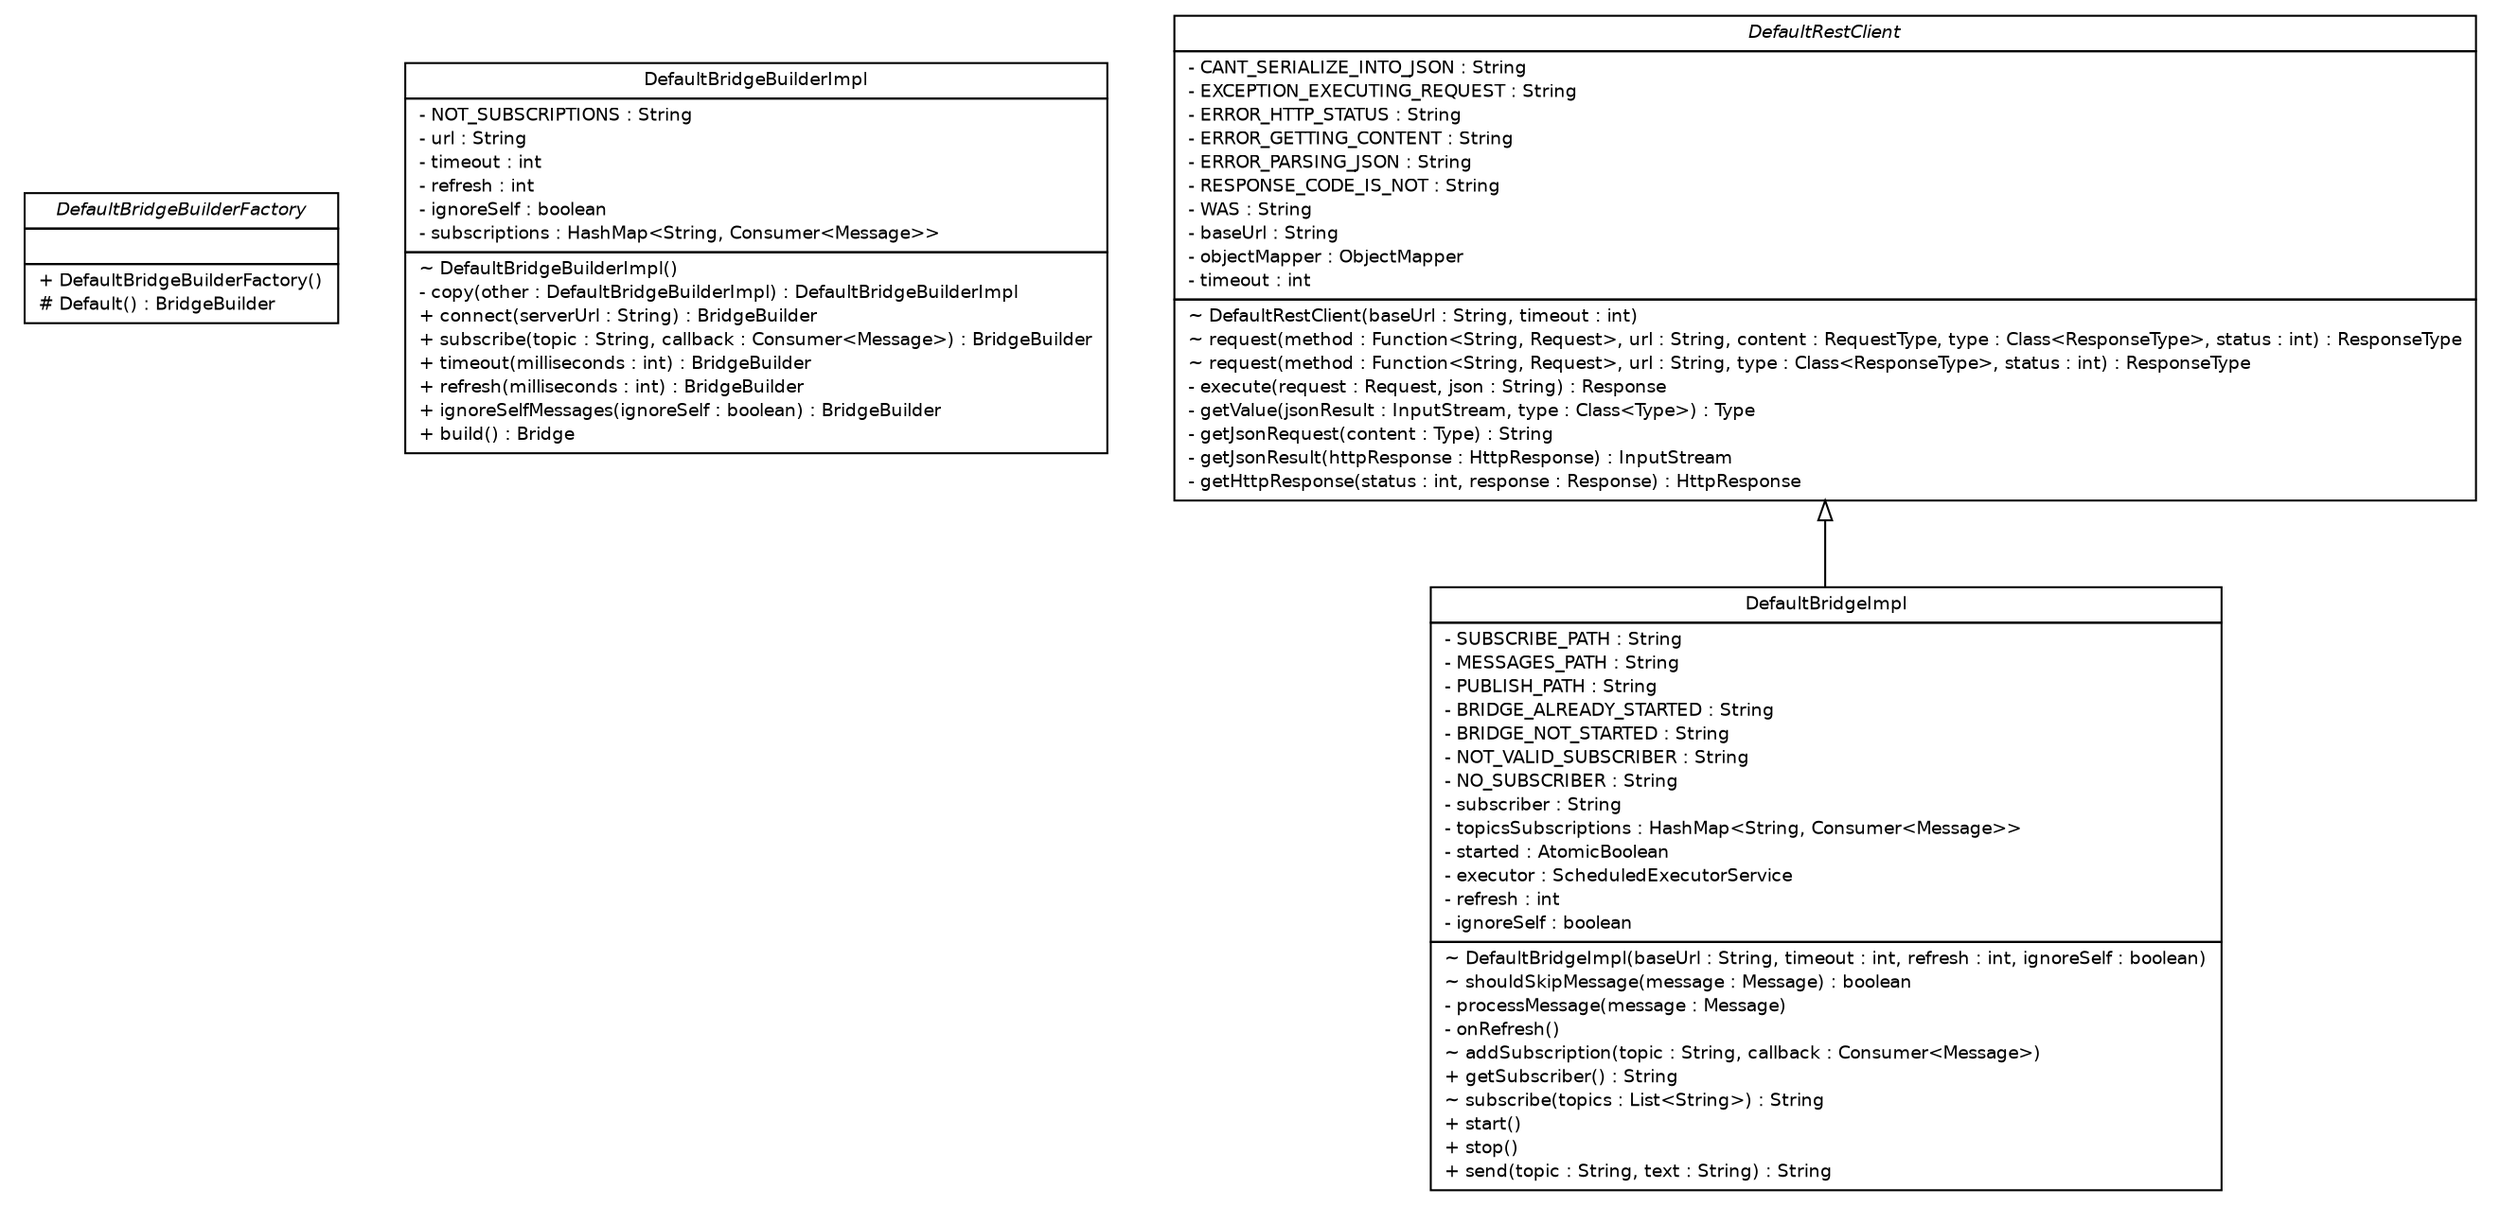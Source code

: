 #!/usr/local/bin/dot
#
# Class diagram 
# Generated by UMLGraph version R5_6-24-gf6e263 (http://www.umlgraph.org/)
#

digraph G {
	edge [fontname="Helvetica",fontsize=10,labelfontname="Helvetica",labelfontsize=10];
	node [fontname="Helvetica",fontsize=10,shape=plaintext];
	nodesep=0.25;
	ranksep=0.5;
	// cloud.robots.bridge.client.internal.DefaultBridgeBuilderFactory
	c59 [label=<<table title="cloud.robots.bridge.client.internal.DefaultBridgeBuilderFactory" border="0" cellborder="1" cellspacing="0" cellpadding="2" port="p" href="./DefaultBridgeBuilderFactory.html">
		<tr><td><table border="0" cellspacing="0" cellpadding="1">
<tr><td align="center" balign="center"><font face="Helvetica-Oblique"> DefaultBridgeBuilderFactory </font></td></tr>
		</table></td></tr>
		<tr><td><table border="0" cellspacing="0" cellpadding="1">
<tr><td align="left" balign="left">  </td></tr>
		</table></td></tr>
		<tr><td><table border="0" cellspacing="0" cellpadding="1">
<tr><td align="left" balign="left"> + DefaultBridgeBuilderFactory() </td></tr>
<tr><td align="left" balign="left"> # Default() : BridgeBuilder </td></tr>
		</table></td></tr>
		</table>>, URL="./DefaultBridgeBuilderFactory.html", fontname="Helvetica", fontcolor="black", fontsize=9.0];
	// cloud.robots.bridge.client.internal.DefaultBridgeBuilderImpl
	c60 [label=<<table title="cloud.robots.bridge.client.internal.DefaultBridgeBuilderImpl" border="0" cellborder="1" cellspacing="0" cellpadding="2" port="p" href="./DefaultBridgeBuilderImpl.html">
		<tr><td><table border="0" cellspacing="0" cellpadding="1">
<tr><td align="center" balign="center"> DefaultBridgeBuilderImpl </td></tr>
		</table></td></tr>
		<tr><td><table border="0" cellspacing="0" cellpadding="1">
<tr><td align="left" balign="left"> - NOT_SUBSCRIPTIONS : String </td></tr>
<tr><td align="left" balign="left"> - url : String </td></tr>
<tr><td align="left" balign="left"> - timeout : int </td></tr>
<tr><td align="left" balign="left"> - refresh : int </td></tr>
<tr><td align="left" balign="left"> - ignoreSelf : boolean </td></tr>
<tr><td align="left" balign="left"> - subscriptions : HashMap&lt;String, Consumer&lt;Message&gt;&gt; </td></tr>
		</table></td></tr>
		<tr><td><table border="0" cellspacing="0" cellpadding="1">
<tr><td align="left" balign="left"> ~ DefaultBridgeBuilderImpl() </td></tr>
<tr><td align="left" balign="left"> - copy(other : DefaultBridgeBuilderImpl) : DefaultBridgeBuilderImpl </td></tr>
<tr><td align="left" balign="left"> + connect(serverUrl : String) : BridgeBuilder </td></tr>
<tr><td align="left" balign="left"> + subscribe(topic : String, callback : Consumer&lt;Message&gt;) : BridgeBuilder </td></tr>
<tr><td align="left" balign="left"> + timeout(milliseconds : int) : BridgeBuilder </td></tr>
<tr><td align="left" balign="left"> + refresh(milliseconds : int) : BridgeBuilder </td></tr>
<tr><td align="left" balign="left"> + ignoreSelfMessages(ignoreSelf : boolean) : BridgeBuilder </td></tr>
<tr><td align="left" balign="left"> + build() : Bridge </td></tr>
		</table></td></tr>
		</table>>, URL="./DefaultBridgeBuilderImpl.html", fontname="Helvetica", fontcolor="black", fontsize=9.0];
	// cloud.robots.bridge.client.internal.DefaultBridgeImpl
	c61 [label=<<table title="cloud.robots.bridge.client.internal.DefaultBridgeImpl" border="0" cellborder="1" cellspacing="0" cellpadding="2" port="p" href="./DefaultBridgeImpl.html">
		<tr><td><table border="0" cellspacing="0" cellpadding="1">
<tr><td align="center" balign="center"> DefaultBridgeImpl </td></tr>
		</table></td></tr>
		<tr><td><table border="0" cellspacing="0" cellpadding="1">
<tr><td align="left" balign="left"> - SUBSCRIBE_PATH : String </td></tr>
<tr><td align="left" balign="left"> - MESSAGES_PATH : String </td></tr>
<tr><td align="left" balign="left"> - PUBLISH_PATH : String </td></tr>
<tr><td align="left" balign="left"> - BRIDGE_ALREADY_STARTED : String </td></tr>
<tr><td align="left" balign="left"> - BRIDGE_NOT_STARTED : String </td></tr>
<tr><td align="left" balign="left"> - NOT_VALID_SUBSCRIBER : String </td></tr>
<tr><td align="left" balign="left"> - NO_SUBSCRIBER : String </td></tr>
<tr><td align="left" balign="left"> - subscriber : String </td></tr>
<tr><td align="left" balign="left"> - topicsSubscriptions : HashMap&lt;String, Consumer&lt;Message&gt;&gt; </td></tr>
<tr><td align="left" balign="left"> - started : AtomicBoolean </td></tr>
<tr><td align="left" balign="left"> - executor : ScheduledExecutorService </td></tr>
<tr><td align="left" balign="left"> - refresh : int </td></tr>
<tr><td align="left" balign="left"> - ignoreSelf : boolean </td></tr>
		</table></td></tr>
		<tr><td><table border="0" cellspacing="0" cellpadding="1">
<tr><td align="left" balign="left"> ~ DefaultBridgeImpl(baseUrl : String, timeout : int, refresh : int, ignoreSelf : boolean) </td></tr>
<tr><td align="left" balign="left"> ~ shouldSkipMessage(message : Message) : boolean </td></tr>
<tr><td align="left" balign="left"> - processMessage(message : Message) </td></tr>
<tr><td align="left" balign="left"> - onRefresh() </td></tr>
<tr><td align="left" balign="left"> ~ addSubscription(topic : String, callback : Consumer&lt;Message&gt;) </td></tr>
<tr><td align="left" balign="left"> + getSubscriber() : String </td></tr>
<tr><td align="left" balign="left"> ~ subscribe(topics : List&lt;String&gt;) : String </td></tr>
<tr><td align="left" balign="left"> + start() </td></tr>
<tr><td align="left" balign="left"> + stop() </td></tr>
<tr><td align="left" balign="left"> + send(topic : String, text : String) : String </td></tr>
		</table></td></tr>
		</table>>, URL="./DefaultBridgeImpl.html", fontname="Helvetica", fontcolor="black", fontsize=9.0];
	// cloud.robots.bridge.client.internal.DefaultRestClient
	c62 [label=<<table title="cloud.robots.bridge.client.internal.DefaultRestClient" border="0" cellborder="1" cellspacing="0" cellpadding="2" port="p" href="./DefaultRestClient.html">
		<tr><td><table border="0" cellspacing="0" cellpadding="1">
<tr><td align="center" balign="center"><font face="Helvetica-Oblique"> DefaultRestClient </font></td></tr>
		</table></td></tr>
		<tr><td><table border="0" cellspacing="0" cellpadding="1">
<tr><td align="left" balign="left"> - CANT_SERIALIZE_INTO_JSON : String </td></tr>
<tr><td align="left" balign="left"> - EXCEPTION_EXECUTING_REQUEST : String </td></tr>
<tr><td align="left" balign="left"> - ERROR_HTTP_STATUS : String </td></tr>
<tr><td align="left" balign="left"> - ERROR_GETTING_CONTENT : String </td></tr>
<tr><td align="left" balign="left"> - ERROR_PARSING_JSON : String </td></tr>
<tr><td align="left" balign="left"> - RESPONSE_CODE_IS_NOT : String </td></tr>
<tr><td align="left" balign="left"> - WAS : String </td></tr>
<tr><td align="left" balign="left"> - baseUrl : String </td></tr>
<tr><td align="left" balign="left"> - objectMapper : ObjectMapper </td></tr>
<tr><td align="left" balign="left"> - timeout : int </td></tr>
		</table></td></tr>
		<tr><td><table border="0" cellspacing="0" cellpadding="1">
<tr><td align="left" balign="left"> ~ DefaultRestClient(baseUrl : String, timeout : int) </td></tr>
<tr><td align="left" balign="left"> ~ request(method : Function&lt;String, Request&gt;, url : String, content : RequestType, type : Class&lt;ResponseType&gt;, status : int) : ResponseType </td></tr>
<tr><td align="left" balign="left"> ~ request(method : Function&lt;String, Request&gt;, url : String, type : Class&lt;ResponseType&gt;, status : int) : ResponseType </td></tr>
<tr><td align="left" balign="left"> - execute(request : Request, json : String) : Response </td></tr>
<tr><td align="left" balign="left"> - getValue(jsonResult : InputStream, type : Class&lt;Type&gt;) : Type </td></tr>
<tr><td align="left" balign="left"> - getJsonRequest(content : Type) : String </td></tr>
<tr><td align="left" balign="left"> - getJsonResult(httpResponse : HttpResponse) : InputStream </td></tr>
<tr><td align="left" balign="left"> - getHttpResponse(status : int, response : Response) : HttpResponse </td></tr>
		</table></td></tr>
		</table>>, URL="./DefaultRestClient.html", fontname="Helvetica", fontcolor="black", fontsize=9.0];
	//cloud.robots.bridge.client.internal.DefaultBridgeImpl extends cloud.robots.bridge.client.internal.DefaultRestClient
	c62:p -> c61:p [dir=back,arrowtail=empty];
}

